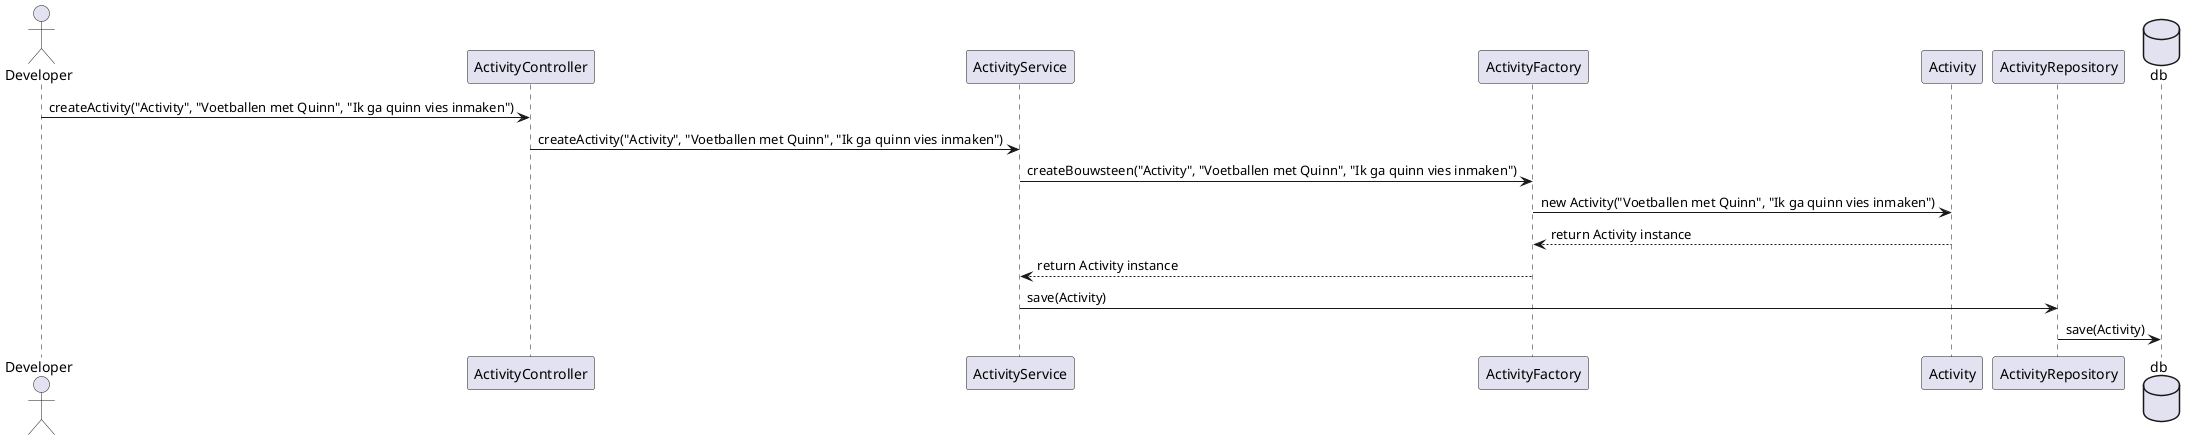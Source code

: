 @startuml
actor Developer

Developer -> ActivityController : createActivity("Activity", "Voetballen met Quinn", "Ik ga quinn vies inmaken")
ActivityController -> ActivityService : createActivity("Activity", "Voetballen met Quinn", "Ik ga quinn vies inmaken")
ActivityService -> ActivityFactory : createBouwsteen("Activity", "Voetballen met Quinn", "Ik ga quinn vies inmaken")
ActivityFactory -> Activity : new Activity("Voetballen met Quinn", "Ik ga quinn vies inmaken")

Activity --> ActivityFactory : return Activity instance
ActivityFactory --> ActivityService : return Activity instance
ActivityService -> ActivityRepository : save(Activity)

database db
ActivityRepository -> db : save(Activity)

@enduml